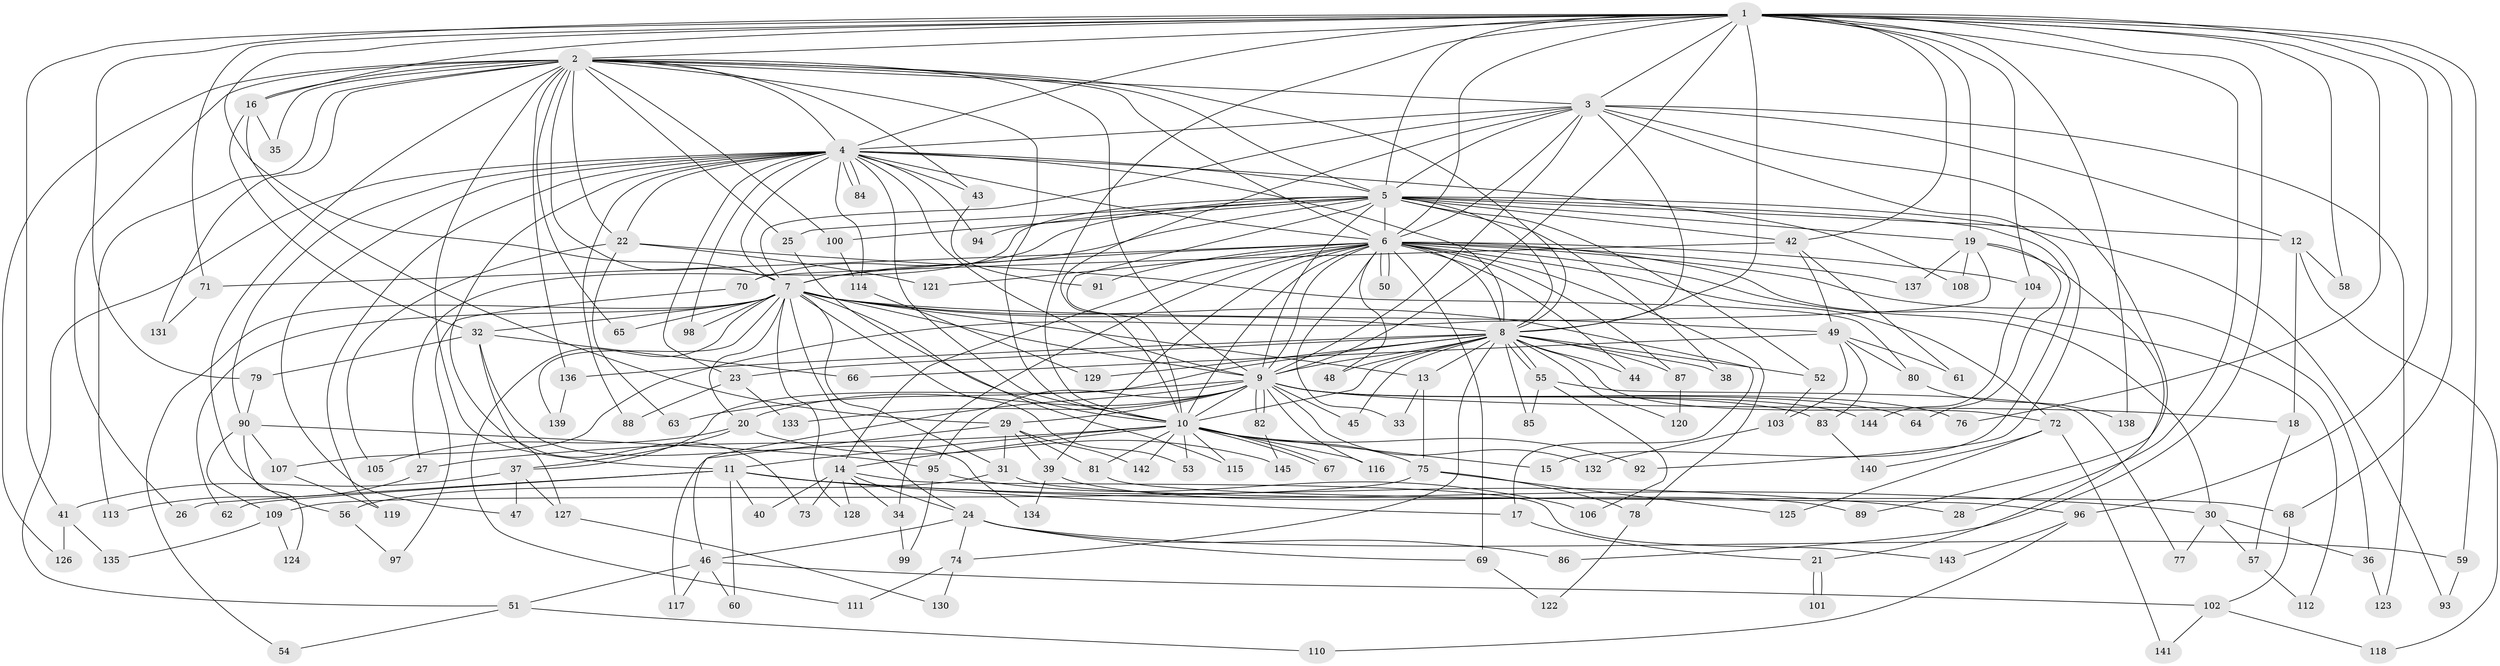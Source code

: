 // coarse degree distribution, {37: 0.009009009009009009, 21: 0.036036036036036036, 29: 0.009009009009009009, 17: 0.009009009009009009, 19: 0.009009009009009009, 9: 0.018018018018018018, 5: 0.04504504504504504, 7: 0.02702702702702703, 8: 0.02702702702702703, 2: 0.4954954954954955, 4: 0.0990990990990991, 3: 0.17117117117117117, 6: 0.018018018018018018, 11: 0.009009009009009009, 1: 0.018018018018018018}
// Generated by graph-tools (version 1.1) at 2025/41/03/06/25 10:41:39]
// undirected, 145 vertices, 315 edges
graph export_dot {
graph [start="1"]
  node [color=gray90,style=filled];
  1;
  2;
  3;
  4;
  5;
  6;
  7;
  8;
  9;
  10;
  11;
  12;
  13;
  14;
  15;
  16;
  17;
  18;
  19;
  20;
  21;
  22;
  23;
  24;
  25;
  26;
  27;
  28;
  29;
  30;
  31;
  32;
  33;
  34;
  35;
  36;
  37;
  38;
  39;
  40;
  41;
  42;
  43;
  44;
  45;
  46;
  47;
  48;
  49;
  50;
  51;
  52;
  53;
  54;
  55;
  56;
  57;
  58;
  59;
  60;
  61;
  62;
  63;
  64;
  65;
  66;
  67;
  68;
  69;
  70;
  71;
  72;
  73;
  74;
  75;
  76;
  77;
  78;
  79;
  80;
  81;
  82;
  83;
  84;
  85;
  86;
  87;
  88;
  89;
  90;
  91;
  92;
  93;
  94;
  95;
  96;
  97;
  98;
  99;
  100;
  101;
  102;
  103;
  104;
  105;
  106;
  107;
  108;
  109;
  110;
  111;
  112;
  113;
  114;
  115;
  116;
  117;
  118;
  119;
  120;
  121;
  122;
  123;
  124;
  125;
  126;
  127;
  128;
  129;
  130;
  131;
  132;
  133;
  134;
  135;
  136;
  137;
  138;
  139;
  140;
  141;
  142;
  143;
  144;
  145;
  1 -- 2;
  1 -- 3;
  1 -- 4;
  1 -- 5;
  1 -- 6;
  1 -- 7;
  1 -- 8;
  1 -- 9;
  1 -- 10;
  1 -- 16;
  1 -- 19;
  1 -- 28;
  1 -- 41;
  1 -- 42;
  1 -- 58;
  1 -- 59;
  1 -- 68;
  1 -- 71;
  1 -- 76;
  1 -- 79;
  1 -- 86;
  1 -- 96;
  1 -- 104;
  1 -- 138;
  2 -- 3;
  2 -- 4;
  2 -- 5;
  2 -- 6;
  2 -- 7;
  2 -- 8;
  2 -- 9;
  2 -- 10;
  2 -- 11;
  2 -- 16;
  2 -- 22;
  2 -- 25;
  2 -- 26;
  2 -- 35;
  2 -- 43;
  2 -- 56;
  2 -- 65;
  2 -- 100;
  2 -- 113;
  2 -- 126;
  2 -- 131;
  2 -- 136;
  3 -- 4;
  3 -- 5;
  3 -- 6;
  3 -- 7;
  3 -- 8;
  3 -- 9;
  3 -- 10;
  3 -- 12;
  3 -- 89;
  3 -- 92;
  3 -- 123;
  4 -- 5;
  4 -- 6;
  4 -- 7;
  4 -- 8;
  4 -- 9;
  4 -- 10;
  4 -- 22;
  4 -- 23;
  4 -- 43;
  4 -- 47;
  4 -- 51;
  4 -- 73;
  4 -- 84;
  4 -- 84;
  4 -- 88;
  4 -- 90;
  4 -- 94;
  4 -- 98;
  4 -- 108;
  4 -- 114;
  4 -- 119;
  5 -- 6;
  5 -- 7;
  5 -- 8;
  5 -- 9;
  5 -- 10;
  5 -- 12;
  5 -- 15;
  5 -- 19;
  5 -- 25;
  5 -- 27;
  5 -- 38;
  5 -- 42;
  5 -- 52;
  5 -- 70;
  5 -- 93;
  5 -- 94;
  5 -- 100;
  6 -- 7;
  6 -- 8;
  6 -- 9;
  6 -- 10;
  6 -- 14;
  6 -- 30;
  6 -- 33;
  6 -- 34;
  6 -- 36;
  6 -- 39;
  6 -- 44;
  6 -- 48;
  6 -- 50;
  6 -- 50;
  6 -- 69;
  6 -- 71;
  6 -- 72;
  6 -- 78;
  6 -- 87;
  6 -- 91;
  6 -- 104;
  6 -- 112;
  6 -- 121;
  6 -- 137;
  7 -- 8;
  7 -- 9;
  7 -- 10;
  7 -- 13;
  7 -- 17;
  7 -- 20;
  7 -- 24;
  7 -- 31;
  7 -- 32;
  7 -- 49;
  7 -- 53;
  7 -- 54;
  7 -- 62;
  7 -- 65;
  7 -- 98;
  7 -- 111;
  7 -- 128;
  7 -- 139;
  8 -- 9;
  8 -- 10;
  8 -- 13;
  8 -- 23;
  8 -- 37;
  8 -- 38;
  8 -- 44;
  8 -- 45;
  8 -- 48;
  8 -- 52;
  8 -- 55;
  8 -- 55;
  8 -- 72;
  8 -- 74;
  8 -- 85;
  8 -- 87;
  8 -- 120;
  8 -- 129;
  8 -- 136;
  9 -- 10;
  9 -- 18;
  9 -- 20;
  9 -- 29;
  9 -- 45;
  9 -- 46;
  9 -- 63;
  9 -- 64;
  9 -- 76;
  9 -- 82;
  9 -- 82;
  9 -- 83;
  9 -- 95;
  9 -- 116;
  9 -- 132;
  9 -- 133;
  9 -- 144;
  10 -- 11;
  10 -- 14;
  10 -- 15;
  10 -- 27;
  10 -- 53;
  10 -- 67;
  10 -- 67;
  10 -- 75;
  10 -- 81;
  10 -- 92;
  10 -- 115;
  10 -- 116;
  10 -- 142;
  11 -- 17;
  11 -- 26;
  11 -- 28;
  11 -- 30;
  11 -- 40;
  11 -- 60;
  11 -- 62;
  12 -- 18;
  12 -- 58;
  12 -- 118;
  13 -- 33;
  13 -- 75;
  14 -- 24;
  14 -- 34;
  14 -- 40;
  14 -- 73;
  14 -- 128;
  14 -- 143;
  16 -- 29;
  16 -- 32;
  16 -- 35;
  17 -- 21;
  18 -- 57;
  19 -- 21;
  19 -- 64;
  19 -- 107;
  19 -- 108;
  19 -- 137;
  20 -- 37;
  20 -- 105;
  20 -- 145;
  21 -- 101;
  21 -- 101;
  22 -- 63;
  22 -- 80;
  22 -- 105;
  22 -- 121;
  23 -- 88;
  23 -- 133;
  24 -- 46;
  24 -- 59;
  24 -- 69;
  24 -- 74;
  24 -- 86;
  25 -- 115;
  27 -- 113;
  29 -- 31;
  29 -- 39;
  29 -- 81;
  29 -- 117;
  29 -- 142;
  30 -- 36;
  30 -- 57;
  30 -- 77;
  31 -- 56;
  31 -- 68;
  32 -- 66;
  32 -- 79;
  32 -- 127;
  32 -- 134;
  34 -- 99;
  36 -- 123;
  37 -- 41;
  37 -- 47;
  37 -- 127;
  39 -- 89;
  39 -- 134;
  41 -- 126;
  41 -- 135;
  42 -- 49;
  42 -- 61;
  42 -- 70;
  43 -- 91;
  46 -- 51;
  46 -- 60;
  46 -- 102;
  46 -- 117;
  49 -- 61;
  49 -- 66;
  49 -- 80;
  49 -- 83;
  49 -- 103;
  51 -- 54;
  51 -- 110;
  52 -- 103;
  55 -- 77;
  55 -- 85;
  55 -- 106;
  56 -- 97;
  57 -- 112;
  59 -- 93;
  68 -- 102;
  69 -- 122;
  70 -- 97;
  71 -- 131;
  72 -- 125;
  72 -- 140;
  72 -- 141;
  74 -- 111;
  74 -- 130;
  75 -- 78;
  75 -- 109;
  75 -- 125;
  78 -- 122;
  79 -- 90;
  80 -- 138;
  81 -- 96;
  82 -- 145;
  83 -- 140;
  87 -- 120;
  90 -- 95;
  90 -- 107;
  90 -- 109;
  90 -- 124;
  95 -- 99;
  95 -- 106;
  96 -- 110;
  96 -- 143;
  100 -- 114;
  102 -- 118;
  102 -- 141;
  103 -- 132;
  104 -- 144;
  107 -- 119;
  109 -- 124;
  109 -- 135;
  114 -- 129;
  127 -- 130;
  136 -- 139;
}
